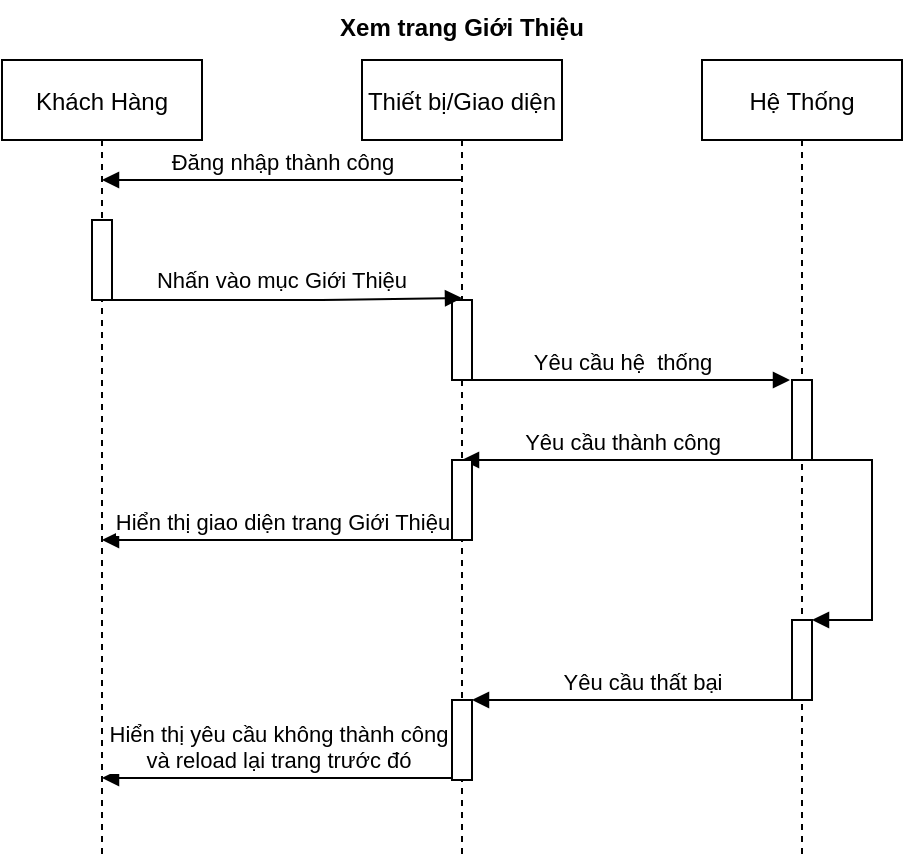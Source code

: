 <mxfile version="14.9.8" type="github">
  <diagram id="kgpKYQtTHZ0yAKxKKP6v" name="Page-1">
    <mxGraphModel dx="1422" dy="794" grid="1" gridSize="10" guides="1" tooltips="1" connect="1" arrows="1" fold="1" page="1" pageScale="1" pageWidth="850" pageHeight="1100" math="0" shadow="0">
      <root>
        <mxCell id="0" />
        <mxCell id="1" parent="0" />
        <mxCell id="AjwaCjx-5BJzYxCD-n4v-1" value="Khách Hàng" style="shape=umlLifeline;perimeter=lifelinePerimeter;container=1;collapsible=0;recursiveResize=0;rounded=0;shadow=0;strokeWidth=1;" parent="1" vertex="1">
          <mxGeometry x="130" y="90" width="100" height="400" as="geometry" />
        </mxCell>
        <mxCell id="AjwaCjx-5BJzYxCD-n4v-2" value="" style="points=[];perimeter=orthogonalPerimeter;rounded=0;shadow=0;strokeWidth=1;" parent="AjwaCjx-5BJzYxCD-n4v-1" vertex="1">
          <mxGeometry x="45" y="80" width="10" height="40" as="geometry" />
        </mxCell>
        <mxCell id="AjwaCjx-5BJzYxCD-n4v-3" value="Thiết bị/Giao diện" style="shape=umlLifeline;perimeter=lifelinePerimeter;container=1;collapsible=0;recursiveResize=0;rounded=0;shadow=0;strokeWidth=1;" parent="1" vertex="1">
          <mxGeometry x="310" y="90" width="100" height="400" as="geometry" />
        </mxCell>
        <mxCell id="AjwaCjx-5BJzYxCD-n4v-4" value="" style="points=[];perimeter=orthogonalPerimeter;rounded=0;shadow=0;strokeWidth=1;" parent="AjwaCjx-5BJzYxCD-n4v-3" vertex="1">
          <mxGeometry x="45" y="120" width="10" height="40" as="geometry" />
        </mxCell>
        <mxCell id="AjwaCjx-5BJzYxCD-n4v-5" value="Nhấn vào mục Giới Thiệu" style="verticalAlign=bottom;endArrow=block;shadow=0;strokeWidth=1;" parent="1" source="AjwaCjx-5BJzYxCD-n4v-2" edge="1">
          <mxGeometry x="-0.029" y="1" relative="1" as="geometry">
            <mxPoint x="285" y="170" as="sourcePoint" />
            <mxPoint x="360" y="209" as="targetPoint" />
            <Array as="points">
              <mxPoint x="290" y="210" />
            </Array>
            <mxPoint as="offset" />
          </mxGeometry>
        </mxCell>
        <mxCell id="AjwaCjx-5BJzYxCD-n4v-6" value="Hệ Thống" style="shape=umlLifeline;perimeter=lifelinePerimeter;container=1;collapsible=0;recursiveResize=0;rounded=0;shadow=0;strokeWidth=1;" parent="1" vertex="1">
          <mxGeometry x="480" y="90" width="100" height="400" as="geometry" />
        </mxCell>
        <mxCell id="AjwaCjx-5BJzYxCD-n4v-7" value="" style="points=[];perimeter=orthogonalPerimeter;rounded=0;shadow=0;strokeWidth=1;" parent="AjwaCjx-5BJzYxCD-n4v-6" vertex="1">
          <mxGeometry x="45" y="160" width="10" height="40" as="geometry" />
        </mxCell>
        <mxCell id="AjwaCjx-5BJzYxCD-n4v-8" value="Yêu cầu hệ&amp;nbsp; thống" style="html=1;verticalAlign=bottom;endArrow=block;entryX=-0.1;entryY=0;entryDx=0;entryDy=0;entryPerimeter=0;" parent="1" target="AjwaCjx-5BJzYxCD-n4v-7" edge="1">
          <mxGeometry x="0.006" width="80" relative="1" as="geometry">
            <mxPoint x="355" y="250" as="sourcePoint" />
            <mxPoint x="520" y="250" as="targetPoint" />
            <mxPoint as="offset" />
          </mxGeometry>
        </mxCell>
        <mxCell id="AjwaCjx-5BJzYxCD-n4v-9" value="Yêu cầu thành công" style="html=1;verticalAlign=bottom;endArrow=block;exitX=0.5;exitY=1;exitDx=0;exitDy=0;exitPerimeter=0;" parent="1" source="AjwaCjx-5BJzYxCD-n4v-7" edge="1">
          <mxGeometry x="0.059" width="80" relative="1" as="geometry">
            <mxPoint x="445" y="290" as="sourcePoint" />
            <mxPoint x="360" y="290" as="targetPoint" />
            <mxPoint as="offset" />
          </mxGeometry>
        </mxCell>
        <mxCell id="AjwaCjx-5BJzYxCD-n4v-10" value="Hiển thị giao diện trang Giới Thiệu" style="html=1;verticalAlign=bottom;endArrow=block;exitX=0.5;exitY=1;exitDx=0;exitDy=0;exitPerimeter=0;" parent="1" source="AjwaCjx-5BJzYxCD-n4v-11" edge="1">
          <mxGeometry width="80" relative="1" as="geometry">
            <mxPoint x="350" y="330" as="sourcePoint" />
            <mxPoint x="180" y="330" as="targetPoint" />
            <mxPoint as="offset" />
          </mxGeometry>
        </mxCell>
        <mxCell id="AjwaCjx-5BJzYxCD-n4v-11" value="" style="points=[];perimeter=orthogonalPerimeter;rounded=0;shadow=0;strokeWidth=1;" parent="1" vertex="1">
          <mxGeometry x="355" y="290" width="10" height="40" as="geometry" />
        </mxCell>
        <mxCell id="AjwaCjx-5BJzYxCD-n4v-12" value="" style="html=1;points=[];perimeter=orthogonalPerimeter;" parent="1" vertex="1">
          <mxGeometry x="525" y="370" width="10" height="40" as="geometry" />
        </mxCell>
        <mxCell id="AjwaCjx-5BJzYxCD-n4v-13" value="" style="edgeStyle=orthogonalEdgeStyle;html=1;align=left;spacingLeft=2;endArrow=block;rounded=0;entryX=1;entryY=0;" parent="1" target="AjwaCjx-5BJzYxCD-n4v-12" edge="1">
          <mxGeometry y="85" relative="1" as="geometry">
            <mxPoint x="535" y="290" as="sourcePoint" />
            <Array as="points">
              <mxPoint x="565" y="290" />
              <mxPoint x="565" y="370" />
            </Array>
            <mxPoint as="offset" />
          </mxGeometry>
        </mxCell>
        <mxCell id="AjwaCjx-5BJzYxCD-n4v-14" value="Yêu cầu thất bại" style="html=1;verticalAlign=bottom;endArrow=block;exitX=0.5;exitY=1;exitDx=0;exitDy=0;exitPerimeter=0;" parent="1" edge="1">
          <mxGeometry width="80" relative="1" as="geometry">
            <mxPoint x="535" y="410" as="sourcePoint" />
            <mxPoint x="365" y="410" as="targetPoint" />
            <mxPoint as="offset" />
          </mxGeometry>
        </mxCell>
        <mxCell id="AjwaCjx-5BJzYxCD-n4v-15" value="" style="points=[];perimeter=orthogonalPerimeter;rounded=0;shadow=0;strokeWidth=1;" parent="1" vertex="1">
          <mxGeometry x="355" y="410" width="10" height="40" as="geometry" />
        </mxCell>
        <mxCell id="AjwaCjx-5BJzYxCD-n4v-16" value="Hiển thị yêu cầu không thành công&lt;br&gt;và reload lại trang trước đó" style="html=1;verticalAlign=bottom;endArrow=block;exitX=0.5;exitY=1;exitDx=0;exitDy=0;exitPerimeter=0;" parent="1" target="AjwaCjx-5BJzYxCD-n4v-1" edge="1">
          <mxGeometry width="80" relative="1" as="geometry">
            <mxPoint x="355" y="449" as="sourcePoint" />
            <mxPoint x="185" y="449" as="targetPoint" />
            <mxPoint as="offset" />
          </mxGeometry>
        </mxCell>
        <mxCell id="AjwaCjx-5BJzYxCD-n4v-17" value="Xem trang Giới Thiệu" style="text;align=center;fontStyle=1;verticalAlign=middle;spacingLeft=3;spacingRight=3;strokeColor=none;rotatable=0;points=[[0,0.5],[1,0.5]];portConstraint=eastwest;" parent="1" vertex="1">
          <mxGeometry x="320" y="60" width="80" height="26" as="geometry" />
        </mxCell>
        <mxCell id="hXPQlhfiCO3gcj4xxPJE-1" value="Đăng nhập thành công" style="html=1;verticalAlign=bottom;endArrow=block;exitX=0.5;exitY=1;exitDx=0;exitDy=0;exitPerimeter=0;" edge="1" parent="1">
          <mxGeometry width="80" relative="1" as="geometry">
            <mxPoint x="360" y="150" as="sourcePoint" />
            <mxPoint x="180" y="150" as="targetPoint" />
            <mxPoint as="offset" />
          </mxGeometry>
        </mxCell>
      </root>
    </mxGraphModel>
  </diagram>
</mxfile>
